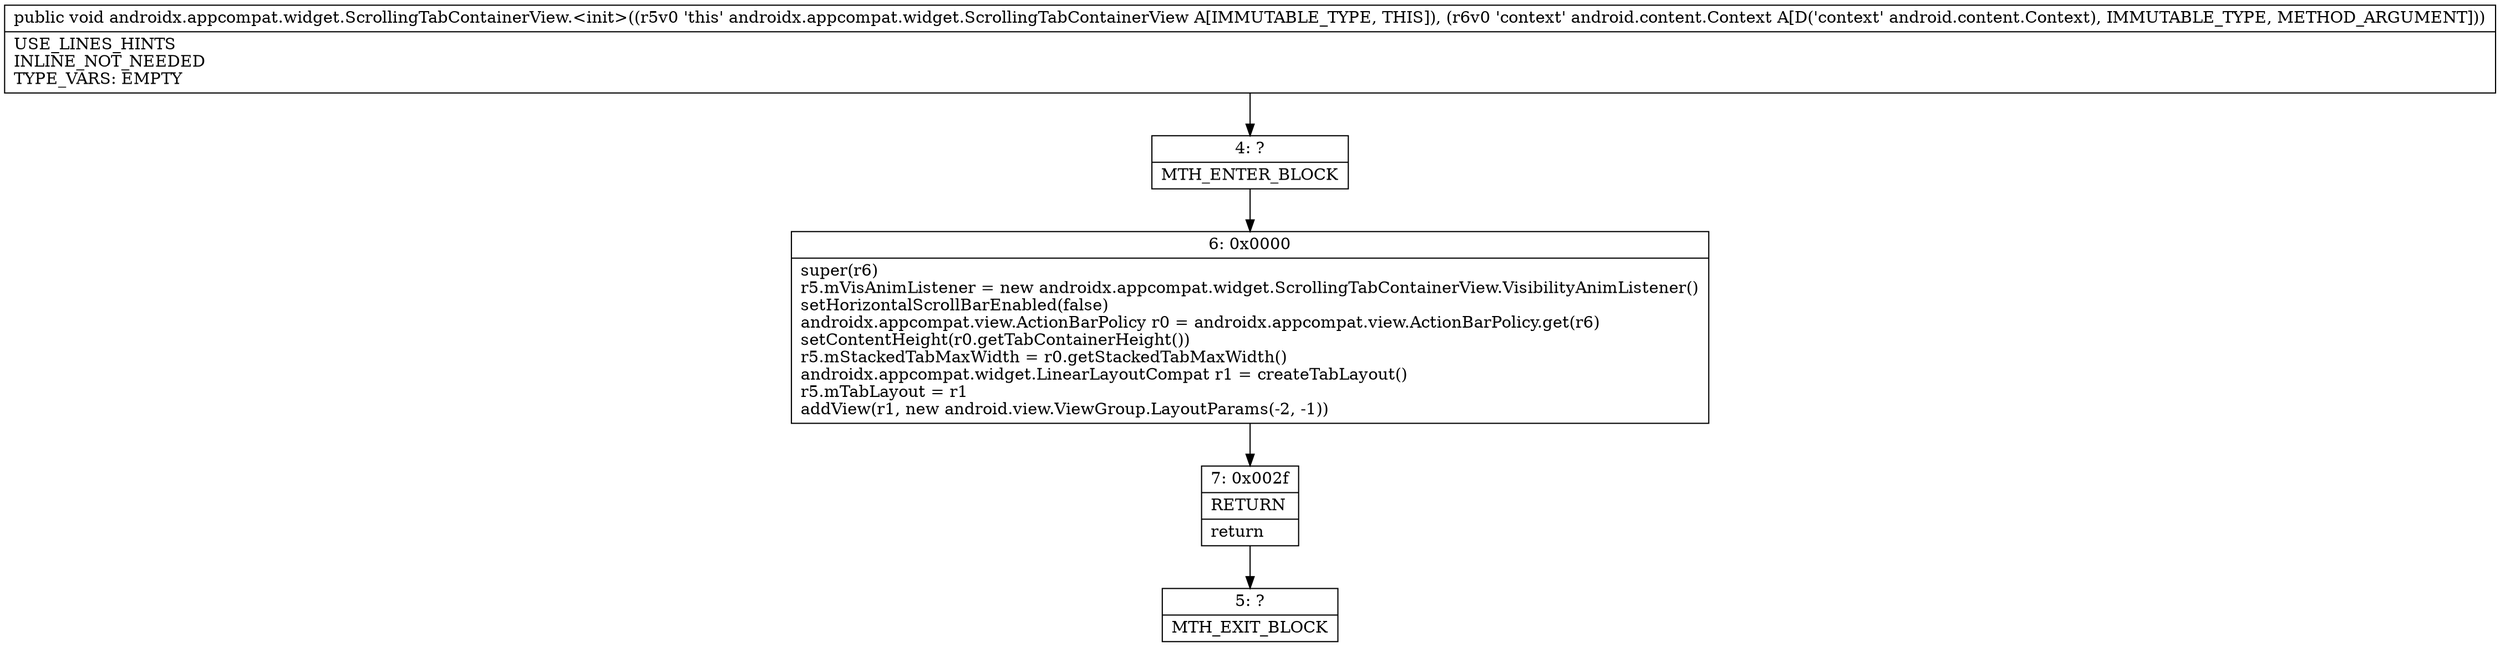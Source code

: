 digraph "CFG forandroidx.appcompat.widget.ScrollingTabContainerView.\<init\>(Landroid\/content\/Context;)V" {
Node_4 [shape=record,label="{4\:\ ?|MTH_ENTER_BLOCK\l}"];
Node_6 [shape=record,label="{6\:\ 0x0000|super(r6)\lr5.mVisAnimListener = new androidx.appcompat.widget.ScrollingTabContainerView.VisibilityAnimListener()\lsetHorizontalScrollBarEnabled(false)\landroidx.appcompat.view.ActionBarPolicy r0 = androidx.appcompat.view.ActionBarPolicy.get(r6)\lsetContentHeight(r0.getTabContainerHeight())\lr5.mStackedTabMaxWidth = r0.getStackedTabMaxWidth()\landroidx.appcompat.widget.LinearLayoutCompat r1 = createTabLayout()\lr5.mTabLayout = r1\laddView(r1, new android.view.ViewGroup.LayoutParams(\-2, \-1))\l}"];
Node_7 [shape=record,label="{7\:\ 0x002f|RETURN\l|return\l}"];
Node_5 [shape=record,label="{5\:\ ?|MTH_EXIT_BLOCK\l}"];
MethodNode[shape=record,label="{public void androidx.appcompat.widget.ScrollingTabContainerView.\<init\>((r5v0 'this' androidx.appcompat.widget.ScrollingTabContainerView A[IMMUTABLE_TYPE, THIS]), (r6v0 'context' android.content.Context A[D('context' android.content.Context), IMMUTABLE_TYPE, METHOD_ARGUMENT]))  | USE_LINES_HINTS\lINLINE_NOT_NEEDED\lTYPE_VARS: EMPTY\l}"];
MethodNode -> Node_4;Node_4 -> Node_6;
Node_6 -> Node_7;
Node_7 -> Node_5;
}

